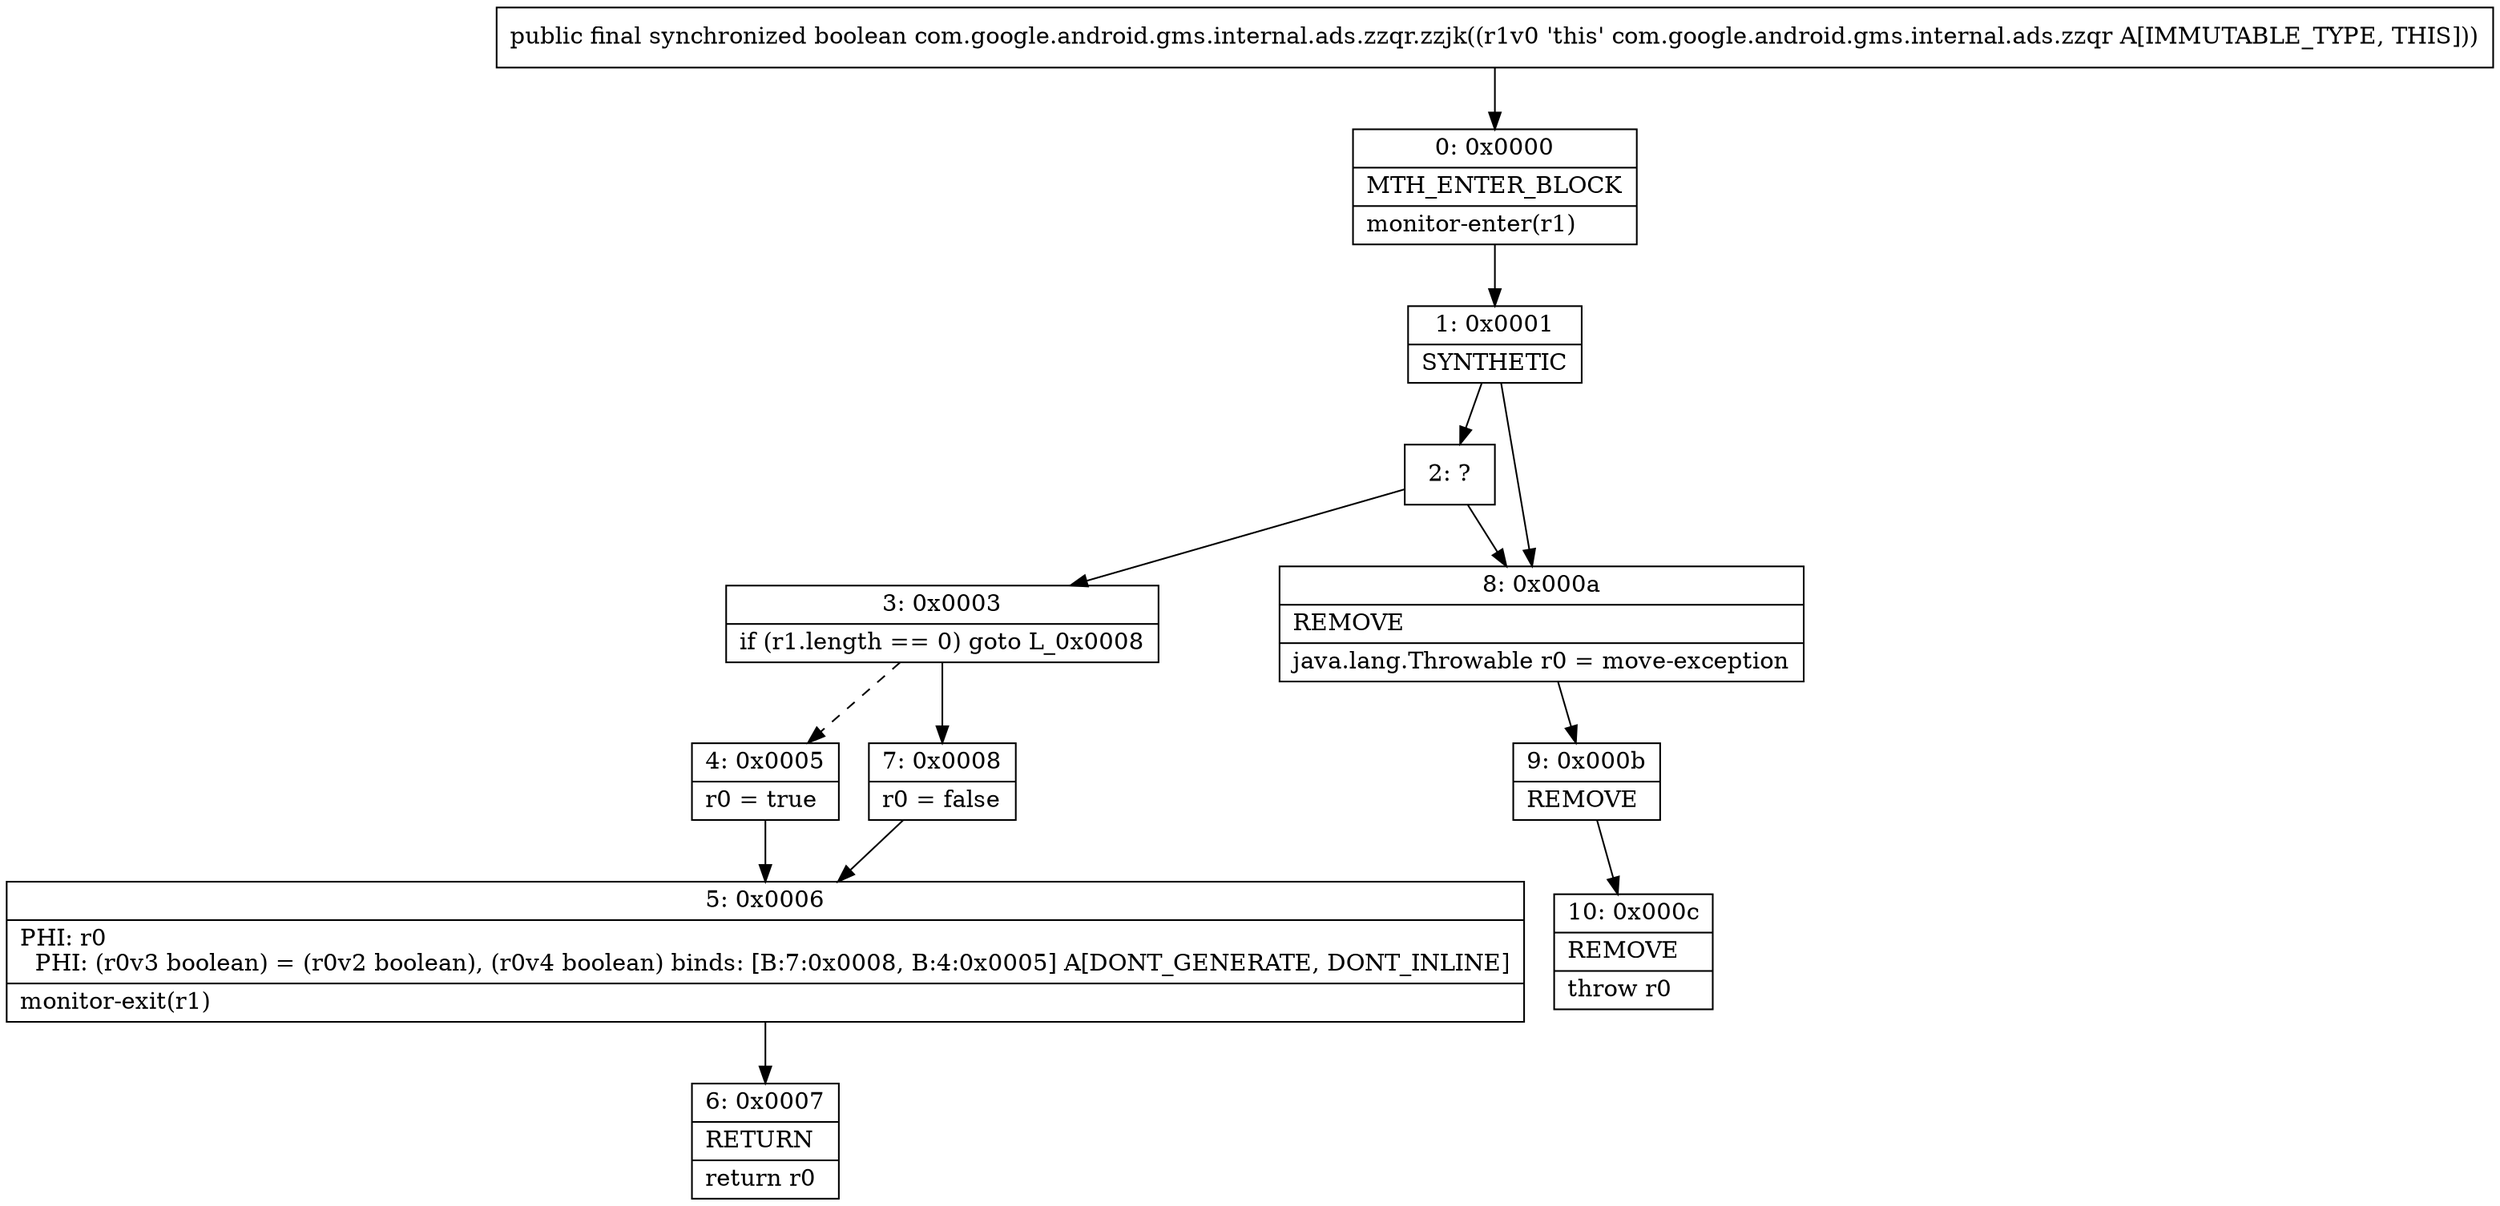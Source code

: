 digraph "CFG forcom.google.android.gms.internal.ads.zzqr.zzjk()Z" {
Node_0 [shape=record,label="{0\:\ 0x0000|MTH_ENTER_BLOCK\l|monitor\-enter(r1)\l}"];
Node_1 [shape=record,label="{1\:\ 0x0001|SYNTHETIC\l}"];
Node_2 [shape=record,label="{2\:\ ?}"];
Node_3 [shape=record,label="{3\:\ 0x0003|if (r1.length == 0) goto L_0x0008\l}"];
Node_4 [shape=record,label="{4\:\ 0x0005|r0 = true\l}"];
Node_5 [shape=record,label="{5\:\ 0x0006|PHI: r0 \l  PHI: (r0v3 boolean) = (r0v2 boolean), (r0v4 boolean) binds: [B:7:0x0008, B:4:0x0005] A[DONT_GENERATE, DONT_INLINE]\l|monitor\-exit(r1)\l}"];
Node_6 [shape=record,label="{6\:\ 0x0007|RETURN\l|return r0\l}"];
Node_7 [shape=record,label="{7\:\ 0x0008|r0 = false\l}"];
Node_8 [shape=record,label="{8\:\ 0x000a|REMOVE\l|java.lang.Throwable r0 = move\-exception\l}"];
Node_9 [shape=record,label="{9\:\ 0x000b|REMOVE\l}"];
Node_10 [shape=record,label="{10\:\ 0x000c|REMOVE\l|throw r0\l}"];
MethodNode[shape=record,label="{public final synchronized boolean com.google.android.gms.internal.ads.zzqr.zzjk((r1v0 'this' com.google.android.gms.internal.ads.zzqr A[IMMUTABLE_TYPE, THIS])) }"];
MethodNode -> Node_0;
Node_0 -> Node_1;
Node_1 -> Node_2;
Node_1 -> Node_8;
Node_2 -> Node_3;
Node_2 -> Node_8;
Node_3 -> Node_4[style=dashed];
Node_3 -> Node_7;
Node_4 -> Node_5;
Node_5 -> Node_6;
Node_7 -> Node_5;
Node_8 -> Node_9;
Node_9 -> Node_10;
}

